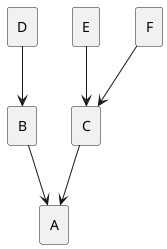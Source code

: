 @startuml
agent A
agent B
agent C
agent D
agent E
agent F

E --> C
F --> C
C --> A
D --> B
B --> A
@enduml
